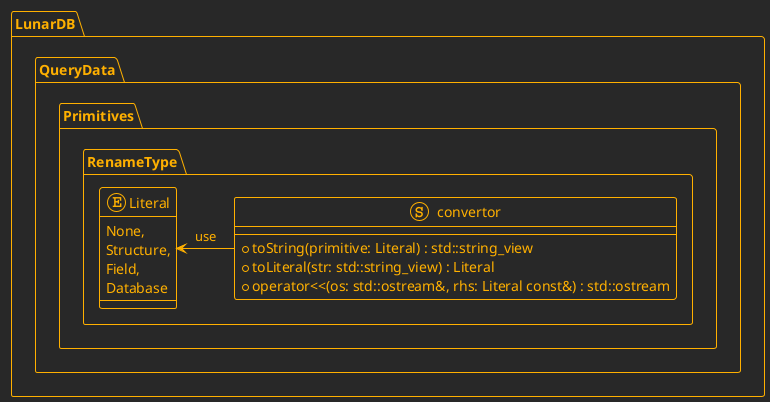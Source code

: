 @startuml RenameType
!theme crt-amber

namespace LunarDB.QueryData.Primitives {

namespace RenameType {

enum Literal {
    None,
    Structure,
    Field,
    Database
}

stereotype convertor {
    + toString(primitive: Literal) : std::string_view
    + toLiteral(str: std::string_view) : Literal
    + operator<<(os: std::ostream&, rhs: Literal const&) : std::ostream
}

Literal <- convertor : use

}

}

@enduml
